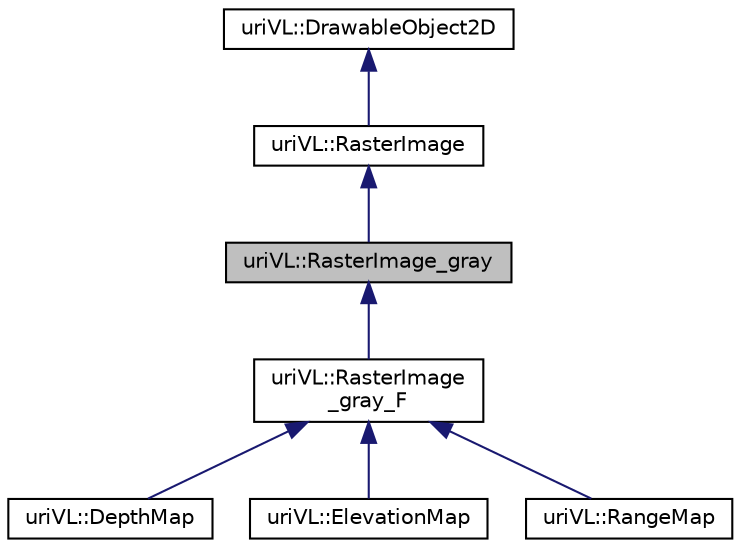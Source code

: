 digraph "uriVL::RasterImage_gray"
{
  edge [fontname="Helvetica",fontsize="10",labelfontname="Helvetica",labelfontsize="10"];
  node [fontname="Helvetica",fontsize="10",shape=record];
  Node1 [label="uriVL::RasterImage_gray",height=0.2,width=0.4,color="black", fillcolor="grey75", style="filled", fontcolor="black"];
  Node2 -> Node1 [dir="back",color="midnightblue",fontsize="10",style="solid",fontname="Helvetica"];
  Node2 [label="uriVL::RasterImage",height=0.2,width=0.4,color="black", fillcolor="white", style="filled",URL="$classuriVL_1_1RasterImage.html",tooltip="Virtual base image class. "];
  Node3 -> Node2 [dir="back",color="midnightblue",fontsize="10",style="solid",fontname="Helvetica"];
  Node3 [label="uriVL::DrawableObject2D",height=0.2,width=0.4,color="black", fillcolor="white", style="filled",URL="$classuriVL_1_1DrawableObject2D.html",tooltip="Virtual base DrawableObject2D class. "];
  Node1 -> Node4 [dir="back",color="midnightblue",fontsize="10",style="solid",fontname="Helvetica"];
  Node4 [label="uriVL::RasterImage\l_gray_F",height=0.2,width=0.4,color="black", fillcolor="white", style="filled",URL="$classuriVL_1_1RasterImage__gray__F.html",tooltip="Floating point gray-level image class. "];
  Node4 -> Node5 [dir="back",color="midnightblue",fontsize="10",style="solid",fontname="Helvetica"];
  Node5 [label="uriVL::DepthMap",height=0.2,width=0.4,color="black", fillcolor="white", style="filled",URL="$classuriVL_1_1DepthMap.html",tooltip="depth map class A depth map is a form of raster image that instead of storing an image itensity at ea..."];
  Node4 -> Node6 [dir="back",color="midnightblue",fontsize="10",style="solid",fontname="Helvetica"];
  Node6 [label="uriVL::ElevationMap",height=0.2,width=0.4,color="black", fillcolor="white", style="filled",URL="$classuriVL_1_1ElevationMap.html",tooltip="ElevationMap class An elevation map stores information relative to a surface of the form Z(X..."];
  Node4 -> Node7 [dir="back",color="midnightblue",fontsize="10",style="solid",fontname="Helvetica"];
  Node7 [label="uriVL::RangeMap",height=0.2,width=0.4,color="black", fillcolor="white", style="filled",URL="$classuriVL_1_1RangeMap.html",tooltip="RangeMap class A range map stores information relative to a surface of the form Z(X, Y), where X, Y, Z, are the coordinates of 3D points. "];
}
